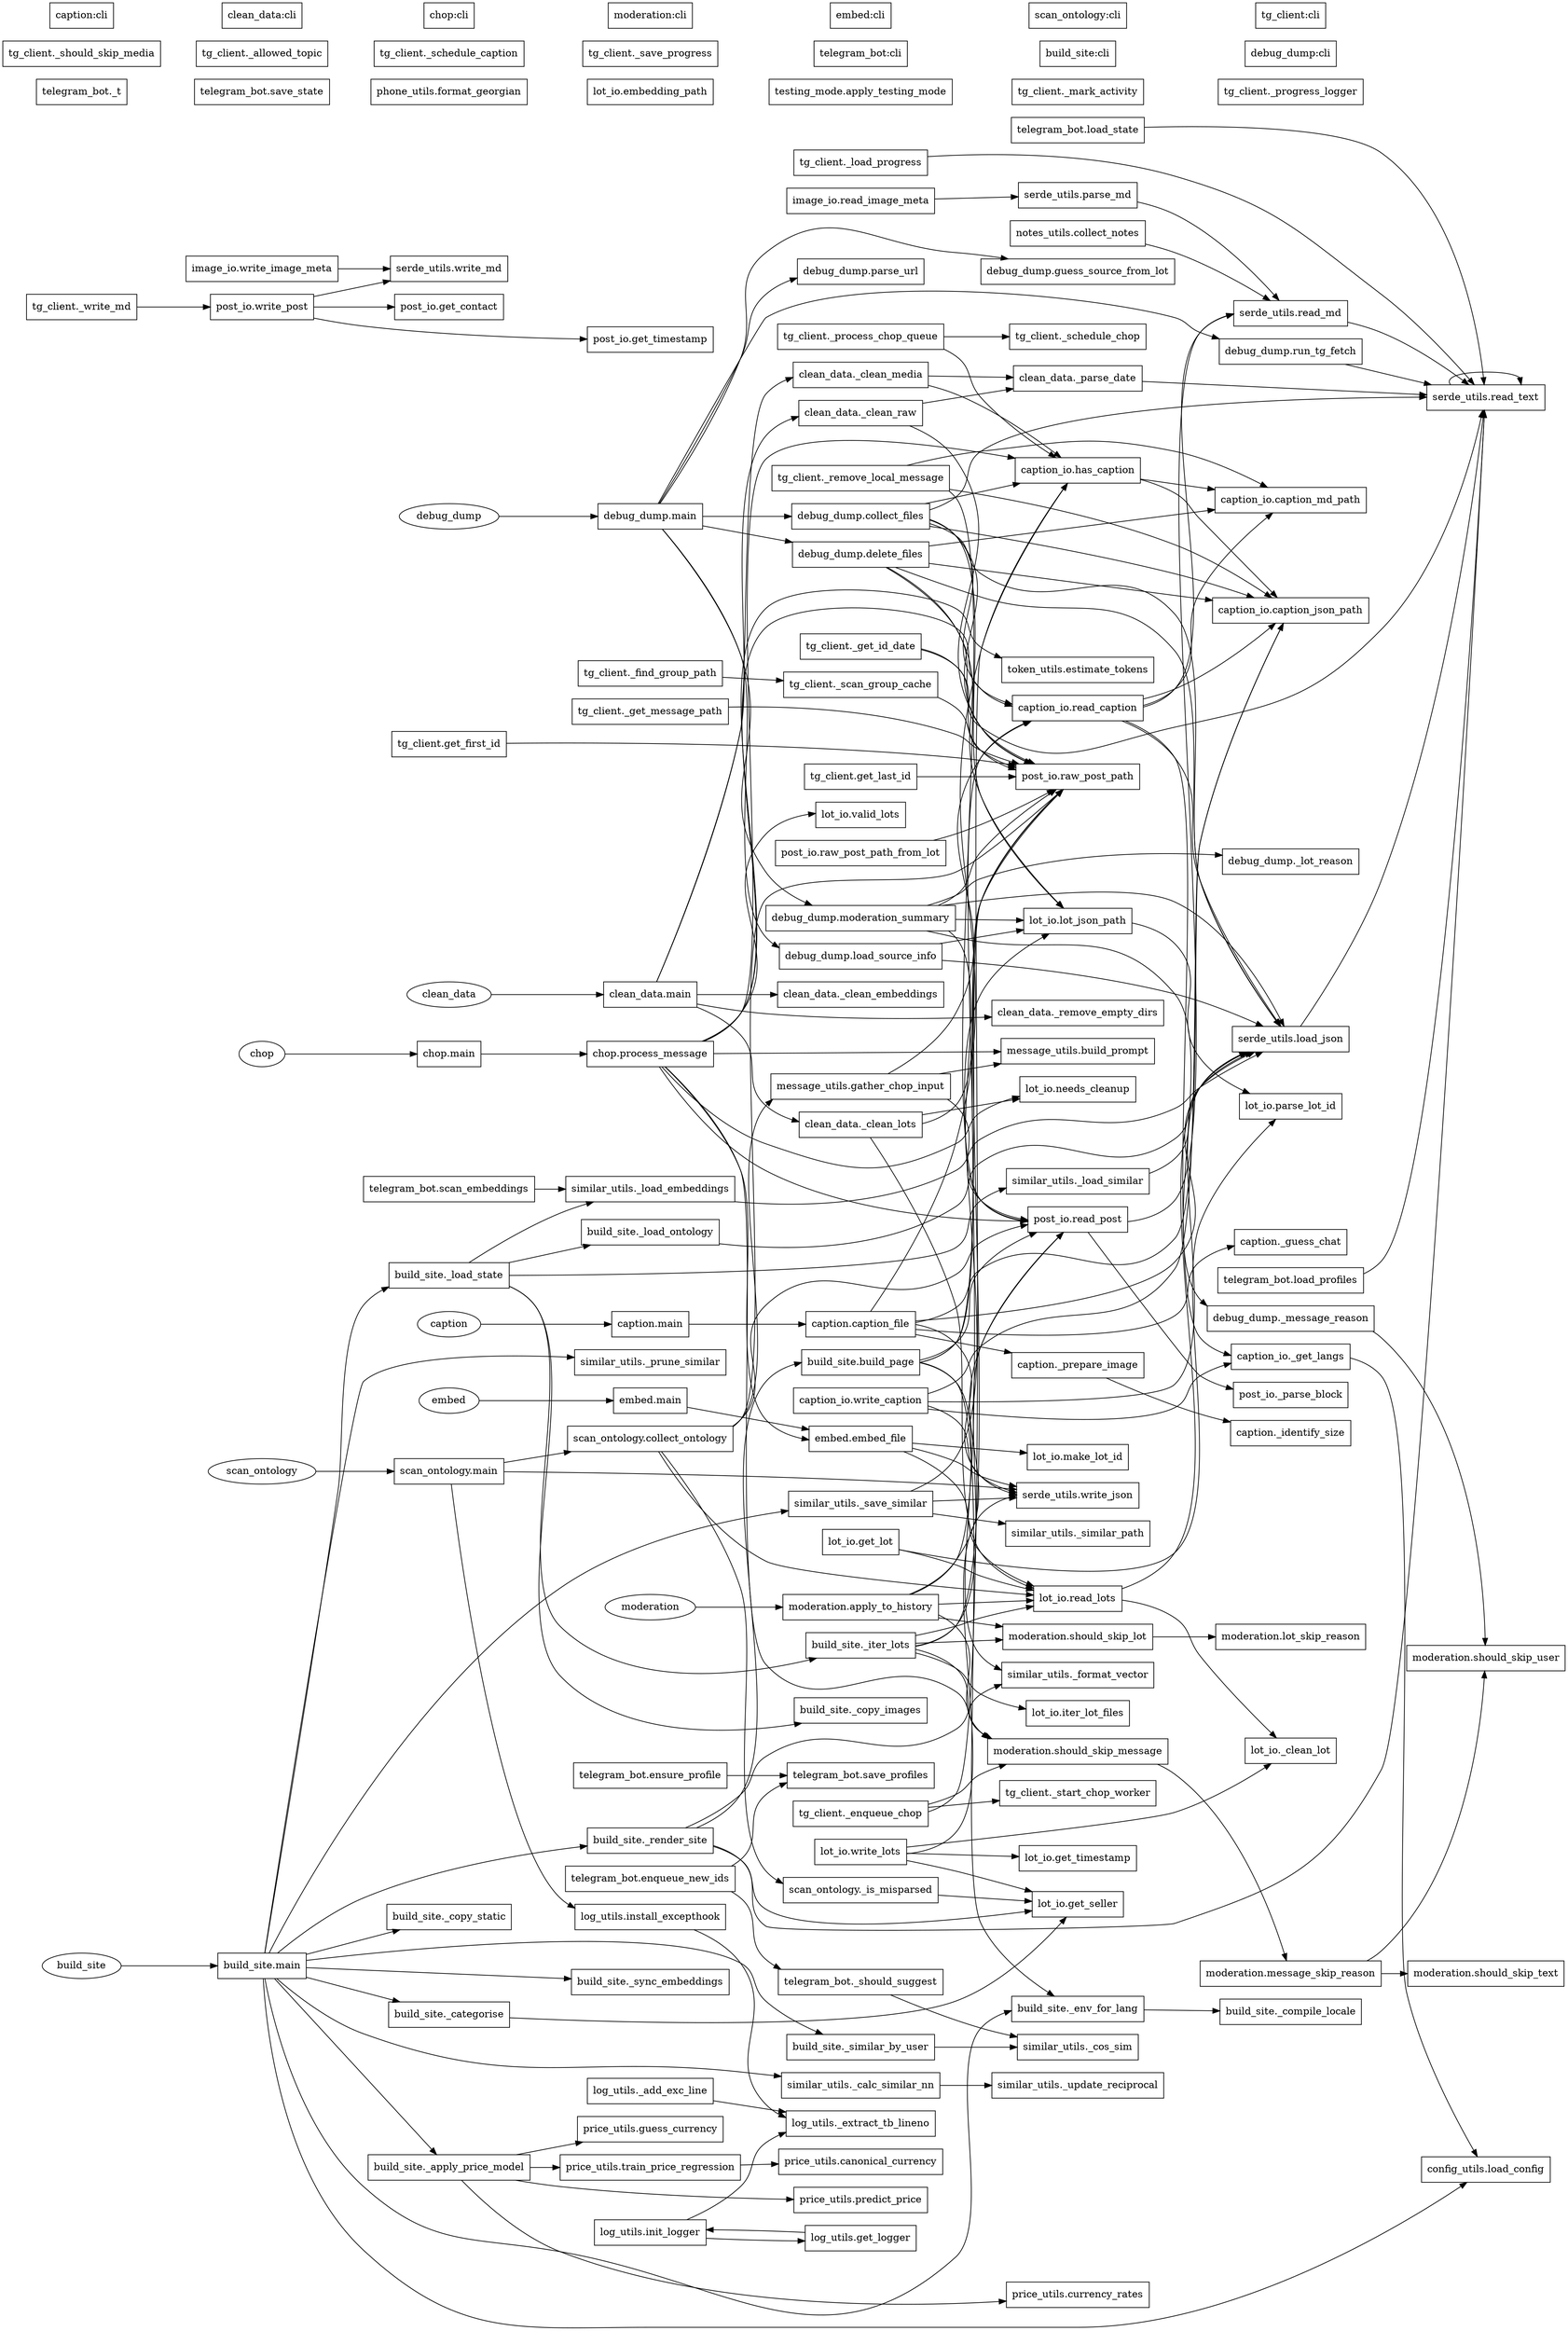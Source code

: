 digraph callgraph {
	graph [rankdir=LR];
	"post_io._parse_block"	[shape=box,
		tooltip="Return metadata dict and remaining body from ``text``."];
	"post_io.get_contact"	[shape=box,
		tooltip="Return a contact identifier from ``meta`` or ``None`` when missing."];
	"post_io.get_timestamp"	[shape=box,
		tooltip="Return ``meta['date']`` as a timezone-aware ``datetime``."];
	"post_io.read_post"	[shape=box,
		tooltip="Return metadata dictionary and body text for ``path``."];
	"post_io.read_post" -> "post_io._parse_block"	[minlen=1];
	"serde_utils.read_md"	[shape=box,
		tooltip="Alias for :func:`read_text` used for Markdown files."];
	"post_io.read_post" -> "serde_utils.read_md";
	"post_io.write_post"	[shape=box,
		tooltip="Write metadata and body as a Markdown post."];
	"post_io.write_post" -> "post_io.get_contact"	[minlen=1];
	"post_io.write_post" -> "post_io.get_timestamp"	[minlen=2];
	"serde_utils.write_md"	[shape=box,
		tooltip="Write ``text`` to ``path`` ensuring a trailing newline."];
	"post_io.write_post" -> "serde_utils.write_md";
	"post_io.raw_post_path"	[shape=box,
		tooltip="Return absolute message path for ``rel`` under ``root``."];
	"post_io.raw_post_path_from_lot"	[shape=box,
		tooltip="Return raw post path referenced by ``lot`` or ``None``."];
	"post_io.raw_post_path_from_lot" -> "post_io.raw_post_path"	[minlen=1];
	"telegram_bot._t"	[shape=box,
		tooltip="Return ``text`` translated to ``lang`` using gettext files."];
	"telegram_bot.save_state"	[shape=box];
	"telegram_bot._t" -> "telegram_bot.save_state"	[style=invis];
	"telegram_bot.ensure_profile"	[shape=box,
		tooltip="Return profile for ``uid`` creating one if needed."];
	"telegram_bot.save_profiles"	[shape=box,
		tooltip="Write ``profiles`` to disk."];
	"telegram_bot.ensure_profile" -> "telegram_bot.save_profiles"	[minlen=1];
	"telegram_bot.load_profiles"	[shape=box,
		tooltip="Populate the global ``profiles`` mapping."];
	"serde_utils.read_text"	[shape=box,
		tooltip="Return file contents as UTF-8 or empty string when missing."];
	"telegram_bot.load_profiles" -> "serde_utils.read_text"	[minlen=1];
	"telegram_bot.load_state"	[shape=box,
		tooltip="Populate ``processed_ids`` from ``STATE_PATH``."];
	"telegram_bot.load_state" -> "serde_utils.read_text"	[minlen=2];
	"phone_utils.format_georgian"	[shape=box,
		tooltip="Return ``phone`` in ``+995...`` format if possible."];
	"telegram_bot.save_state" -> "phone_utils.format_georgian"	[style=invis];
	"telegram_bot.scan_embeddings"	[shape=box,
		tooltip="Load new embeddings and return list of new lot ids."];
	"similar_utils._load_embeddings"	[shape=box,
		tooltip="Return mapping of lot id to embedding vector."];
	"telegram_bot.scan_embeddings" -> "similar_utils._load_embeddings"	[minlen=1];
	"telegram_bot._should_suggest"	[shape=box];
	"similar_utils._cos_sim"	[shape=box,
		tooltip="Return cosine similarity between two embeddings."];
	"telegram_bot._should_suggest" -> "similar_utils._cos_sim";
	"telegram_bot.enqueue_new_ids"	[shape=box];
	"telegram_bot.enqueue_new_ids" -> "telegram_bot.save_profiles";
	"telegram_bot.enqueue_new_ids" -> "telegram_bot._should_suggest"	[minlen=1];
	"build_site._load_ontology"	[shape=box];
	"serde_utils.load_json"	[shape=box,
		tooltip="Return parsed JSON or ``None`` when invalid."];
	"build_site._load_ontology" -> "serde_utils.load_json";
	"build_site._compile_locale"	[shape=box];
	"build_site._env_for_lang"	[shape=box];
	"build_site._env_for_lang" -> "build_site._compile_locale"	[minlen=1];
	"build_site._iter_lots"	[shape=box,
		tooltip="Return all lots ready for rendering."];
	"build_site._iter_lots" -> "post_io.read_post";
	"build_site._iter_lots" -> "post_io.raw_post_path";
	"moderation.should_skip_message"	[shape=box,
		tooltip="Return ``True`` when the raw Telegram message should be ignored."];
	"build_site._iter_lots" -> "moderation.should_skip_message";
	"moderation.should_skip_lot"	[shape=box,
		tooltip="Return ``True`` when the lot fails additional checks."];
	"build_site._iter_lots" -> "moderation.should_skip_lot";
	"lot_io.read_lots"	[shape=box,
		tooltip="Return a list of lots from ``path`` or ``None`` when invalid."];
	"build_site._iter_lots" -> "lot_io.read_lots";
	"lot_io.iter_lot_files"	[shape=box,
		tooltip="Return ``*.json`` files under ``root``.

When ``newest_first`` is ``True`` the result is ordered by modification
time with the most \
recently changed files first.  Both ``build_site.py`` and
``pending_embed.py`` rely on this helper so they scan the lot directory \
in
the same order."];
	"build_site._iter_lots" -> "lot_io.iter_lot_files"	[minlen=1];
	"build_site._copy_images"	[shape=box];
	"build_site._copy_static"	[shape=box,
		tooltip="Copy CSS and JS so generated pages are standalone."];
	"build_site._load_state"	[shape=box,
		tooltip="Return ontology fields, embeddings, lots and similarity cache."];
	"build_site._load_state" -> "build_site._load_ontology"	[minlen=1];
	"build_site._load_state" -> "build_site._iter_lots";
	"build_site._load_state" -> "build_site._copy_images"	[minlen=2];
	"build_site._load_state" -> "similar_utils._load_embeddings";
	"similar_utils._load_similar"	[shape=box,
		tooltip="Return cached similar lots mapping."];
	"build_site._load_state" -> "similar_utils._load_similar"	[minlen=3];
	"build_site._sync_embeddings"	[shape=box,
		tooltip="Drop lots or vectors that do not match and return cleaned data."];
	"build_site._apply_price_model"	[shape=box,
		tooltip="Predict prices in USD and guess missing currencies."];
	"price_utils.train_price_regression"	[shape=box,
		tooltip="Return ``(model, currency_map, counts)`` trained on ``lots``.

``lots`` must contain ``price`` and ``price:currency`` fields. Only \
lots with
embeddings present in ``id_to_vec`` are considered. Prices are regressed on
the logarithm scale so coefficients are interpretable \
as multiplicative
factors. ``USD`` is treated as the base currency so coefficients can be
interpreted as exchange rate multipliers. \
The returned ``counts`` dictionary
maps each currency to the number of training samples observed."];
	"build_site._apply_price_model" -> "price_utils.train_price_regression"	[minlen=1];
	"price_utils.predict_price"	[shape=box,
		tooltip="Return predicted price for ``vec`` in ``currency``.

When ``model`` is ``None`` or ``vec`` is missing, ``None`` is returned."];
	"build_site._apply_price_model" -> "price_utils.predict_price"	[minlen=2];
	"price_utils.currency_rates"	[shape=box,
		tooltip="Return estimated currency multipliers relative to the base.

The regression model learns one coefficient per currency dummy feature.  \
The
coefficient is the logarithm of the multiplier relative to USD."];
	"build_site._apply_price_model" -> "price_utils.currency_rates"	[minlen=3];
	"price_utils.guess_currency"	[shape=box,
		tooltip="Return currency with multiplier closest to ``price/pred_usd``.

``pred_usd`` is the predicted price in USD.  ``price`` is the numeric \
value
provided by the user without a currency.  The function compares the implied
multiplier ``price / pred_usd`` against the learnt \
exchange rates and picks
the closest match.  ``counts`` may be provided to ignore rarely seen
currencies when guessing.  Any currency \
with fewer than ``min_samples``
samples in the training set is skipped."];
	"build_site._apply_price_model" -> "price_utils.guess_currency"	[minlen=1];
	"build_site._similar_by_user"	[shape=box,
		tooltip="Return map of lot id to other lots from the same user."];
	"build_site._similar_by_user" -> "similar_utils._cos_sim";
	"build_site._categorise"	[shape=box,
		tooltip="Return category info and recent lot list."];
	"lot_io.get_seller"	[shape=box,
		tooltip="Return the seller identifier or ``None`` when missing."];
	"build_site._categorise" -> "lot_io.get_seller";
	"build_site._render_site"	[shape=box];
	"build_site.build_page"	[shape=box,
		tooltip="Render ``lot`` into separate HTML files for every language."];
	"build_site._render_site" -> "build_site.build_page";
	"similar_utils._format_vector"	[shape=box,
		tooltip="Return compact JSON representation for ``vec``."];
	"build_site._render_site" -> "similar_utils._format_vector";
	"build_site._render_site" -> "lot_io.get_seller";
	"build_site._render_site" -> "serde_utils.read_text";
	"build_site.build_page" -> "post_io.read_post";
	"build_site.build_page" -> "post_io.raw_post_path";
	"build_site.build_page" -> "build_site._env_for_lang";
	"caption_io.read_caption"	[shape=box,
		tooltip="Return caption for ``image`` in ``lang`` or empty string when missing."];
	"build_site.build_page" -> "caption_io.read_caption";
	"build_site.build_page" -> "similar_utils._format_vector";
	"build_site.main"	[shape=box];
	"build_site.main" -> "build_site._env_for_lang";
	"build_site.main" -> "build_site._copy_static"	[minlen=1];
	"build_site.main" -> "build_site._load_state";
	"build_site.main" -> "build_site._sync_embeddings"	[minlen=2];
	"build_site.main" -> "build_site._apply_price_model";
	"build_site.main" -> "build_site._similar_by_user"	[minlen=3];
	"build_site.main" -> "build_site._categorise"	[minlen=1];
	"build_site.main" -> "build_site._render_site";
	"similar_utils._save_similar"	[shape=box,
		tooltip="Write ``sim_map`` to ``SIMILAR_DIR`` mirroring ``LOTS_DIR`` layout."];
	"build_site.main" -> "similar_utils._save_similar";
	"similar_utils._prune_similar"	[shape=box,
		tooltip="Drop cache entries referring to ids not in ``valid_ids``."];
	"build_site.main" -> "similar_utils._prune_similar"	[minlen=2];
	"similar_utils._calc_similar_nn"	[shape=box,
		tooltip="Fill ``sim_map`` for ``new_ids`` using a nearest neighbour search.

``vec_ids`` lists all lots that have an embedding.  ``new_ids`` \
is a subset
for which we still need recommendations.  We gather vectors for
``vec_ids`` and use ``NearestNeighbors`` from scikit-learn \
to find the
closest items.  Embeddings of lots without a vector are skipped."];
	"build_site.main" -> "similar_utils._calc_similar_nn"	[minlen=3];
	"config_utils.load_config"	[shape=box,
		tooltip="Return the ``config`` module or exit with a helpful message.

When running the scripts directly from ``src/`` the repository root \
isn't on
``sys.path`` and ``config.py`` can't be imported.  Try adding the parent
directory before failing so the configuration \
can live alongside
``config.example.py`` in the project root."];
	"build_site.main" -> "config_utils.load_config";
	"debug_dump.parse_url"	[shape=box,
		tooltip="Return ``(lot_id, lang)`` extracted from ``url``."];
	"debug_dump.guess_source_from_lot"	[shape=box,
		tooltip="Guess ``(chat, message_id)`` directly from ``lot_id``."];
	"debug_dump.load_source_info"	[shape=box,
		tooltip="Return ``(chat, message_id)`` for ``lot_id`` if available."];
	"lot_io.lot_json_path"	[shape=box,
		tooltip="Return full JSON path for ``lot_id`` given ``root`` directory."];
	"debug_dump.load_source_info" -> "lot_io.lot_json_path";
	"debug_dump.load_source_info" -> "serde_utils.load_json";
	"debug_dump.run_tg_fetch"	[shape=box,
		tooltip="Run ``tg_client.py --fetch`` and return combined logs."];
	"debug_dump.run_tg_fetch" -> "serde_utils.read_text";
	"debug_dump.collect_files"	[shape=box,
		tooltip="Return ``[(name, content), ...]`` for files related to ``lot_id``."];
	"debug_dump.collect_files" -> "post_io.raw_post_path";
	"caption_io.caption_json_path"	[shape=box,
		tooltip="Return new-style caption path for ``image``."];
	"debug_dump.collect_files" -> "caption_io.caption_json_path";
	"caption_io.has_caption"	[shape=box,
		tooltip="Return ``True`` when any caption exists for ``image``."];
	"debug_dump.collect_files" -> "caption_io.has_caption";
	"debug_dump.collect_files" -> "caption_io.read_caption";
	"debug_dump.collect_files" -> "lot_io.lot_json_path";
	"debug_dump.collect_files" -> "serde_utils.read_text";
	"debug_dump.collect_files" -> "serde_utils.load_json";
	"debug_dump.delete_files"	[shape=box,
		tooltip="Remove files related to ``lot_id`` from the filesystem."];
	"debug_dump.delete_files" -> "post_io.raw_post_path";
	"debug_dump.delete_files" -> "caption_io.caption_json_path";
	"caption_io.caption_md_path"	[shape=box,
		tooltip="Return legacy Markdown caption path for ``image``."];
	"debug_dump.delete_files" -> "caption_io.caption_md_path";
	"debug_dump.delete_files" -> "lot_io.lot_json_path";
	"debug_dump.delete_files" -> "serde_utils.load_json";
	"debug_dump._message_reason"	[shape=box,
		tooltip="Return explanation why a message would be skipped."];
	"moderation.should_skip_user"	[shape=box,
		tooltip="Return ``True`` if ``username`` is blacklisted."];
	"debug_dump._message_reason" -> "moderation.should_skip_user";
	"debug_dump._lot_reason"	[shape=box,
		tooltip="Return explanation why ``lot`` would be skipped."];
	"debug_dump.moderation_summary"	[shape=box,
		tooltip="Return a multi-line summary of moderation checks for ``lot_id``."];
	"debug_dump.moderation_summary" -> "post_io.read_post";
	"debug_dump.moderation_summary" -> "post_io.raw_post_path";
	"debug_dump.moderation_summary" -> "debug_dump._message_reason"	[minlen=1];
	"debug_dump.moderation_summary" -> "debug_dump._lot_reason"	[minlen=2];
	"debug_dump.moderation_summary" -> "lot_io.lot_json_path";
	"debug_dump.moderation_summary" -> "serde_utils.load_json";
	"debug_dump.main"	[shape=box];
	"debug_dump.main" -> "debug_dump.parse_url"	[minlen=1];
	"debug_dump.main" -> "debug_dump.guess_source_from_lot"	[minlen=2];
	"debug_dump.main" -> "debug_dump.load_source_info";
	"debug_dump.main" -> "debug_dump.run_tg_fetch"	[minlen=3];
	"debug_dump.main" -> "debug_dump.collect_files";
	"debug_dump.main" -> "debug_dump.delete_files";
	"debug_dump.main" -> "debug_dump.moderation_summary";
	"caption_io._get_langs"	[shape=box,
		tooltip="Return configured languages, caching the result."];
	"caption_io._get_langs" -> "config_utils.load_config";
	"caption_io.has_caption" -> "caption_io.caption_json_path";
	"caption_io.has_caption" -> "caption_io.caption_md_path";
	"caption_io.read_caption" -> "caption_io._get_langs";
	"caption_io.read_caption" -> "caption_io.caption_json_path";
	"caption_io.read_caption" -> "caption_io.caption_md_path";
	"caption_io.read_caption" -> "serde_utils.read_md";
	"caption_io.read_caption" -> "serde_utils.load_json";
	"caption_io.write_caption"	[shape=box,
		tooltip="Write ``text`` as ``lang`` caption for ``image``."];
	"caption_io.write_caption" -> "caption_io._get_langs";
	"caption_io.write_caption" -> "caption_io.caption_json_path";
	"caption_io.write_caption" -> "serde_utils.load_json";
	"serde_utils.write_json"	[shape=box,
		tooltip="Serialise ``data`` to ``path`` with standard options."];
	"caption_io.write_caption" -> "serde_utils.write_json";
	"notes_utils.collect_notes"	[shape=box,
		tooltip="Return combined notes if ``notes/`` exists."];
	"notes_utils.collect_notes" -> "serde_utils.read_md"	[minlen=1];
	"message_utils.build_prompt"	[shape=box,
		tooltip="Return prompt combining message text with captioned file names."];
	"message_utils.gather_chop_input"	[shape=box,
		tooltip="Return the exact text fed to the lot parser for ``msg_path``."];
	"message_utils.gather_chop_input" -> "post_io.read_post";
	"message_utils.gather_chop_input" -> "caption_io.read_caption";
	"message_utils.gather_chop_input" -> "message_utils.build_prompt";
	"similar_utils._load_embeddings" -> "serde_utils.load_json";
	"similar_utils._similar_path"	[shape=box,
		tooltip="Return cache file path for ``lot_path`` under ``SIMILAR_DIR``."];
	"similar_utils._load_similar" -> "serde_utils.load_json";
	"similar_utils._save_similar" -> "similar_utils._similar_path"	[minlen=1];
	"similar_utils._save_similar" -> "lot_io.lot_json_path";
	"similar_utils._save_similar" -> "serde_utils.write_json";
	"similar_utils._update_reciprocal"	[shape=box,
		tooltip="Insert ``lot_id`` into caches of lots listed in ``sims`` if closer."];
	"similar_utils._calc_similar_nn" -> "similar_utils._update_reciprocal"	[minlen=1];
	"caption._identify_size"	[shape=box,
		tooltip="Return ``(width, height)`` for ``path`` using ImageMagick."];
	"caption._prepare_image"	[shape=box,
		tooltip="Resize ``path`` and return the processed JPEG bytes."];
	"caption._prepare_image" -> "caption._identify_size"	[minlen=1];
	"caption._guess_chat"	[shape=box,
		tooltip="Return chat name for ``path`` relative to ``MEDIA_DIR``."];
	"caption.caption_file"	[shape=box,
		tooltip="Caption ``path`` with GPT-4o and save ``.caption.json`` beside it."];
	"caption.caption_file" -> "caption_io.caption_json_path";
	"caption.caption_file" -> "caption_io.has_caption";
	"caption.caption_file" -> "caption._prepare_image"	[minlen=1];
	"caption.caption_file" -> "caption._guess_chat"	[minlen=2];
	"caption.caption_file" -> "serde_utils.load_json";
	"caption.caption_file" -> "serde_utils.write_json";
	"caption.main"	[shape=box];
	"caption.main" -> "caption.caption_file";
	"lot_io.embedding_path"	[shape=box,
		tooltip="Return embedding file path for ``lot_path``."];
	"phone_utils.format_georgian" -> "lot_io.embedding_path"	[style=invis];
	"clean_data._parse_date"	[shape=box,
		tooltip="Return the ``date`` field from a markdown file if present."];
	"clean_data._parse_date" -> "serde_utils.read_text";
	"clean_data._clean_raw"	[shape=box];
	"clean_data._clean_raw" -> "post_io.raw_post_path";
	"clean_data._clean_raw" -> "clean_data._parse_date";
	"clean_data._clean_media"	[shape=box];
	"clean_data._clean_media" -> "caption_io.has_caption";
	"clean_data._clean_media" -> "clean_data._parse_date";
	"clean_data._clean_lots"	[shape=box];
	"clean_data._clean_lots" -> "post_io.raw_post_path";
	"lot_io.needs_cleanup"	[shape=box,
		tooltip="Return ``True`` when ``clean_data`` would drop ``lots``."];
	"clean_data._clean_lots" -> "lot_io.needs_cleanup";
	"clean_data._clean_lots" -> "lot_io.read_lots";
	"clean_data._clean_embeddings"	[shape=box,
		tooltip="Delete embedding files when the matching lot JSON is absent."];
	"clean_data._remove_empty_dirs"	[shape=box,
		tooltip="Recursively remove empty folders under ``root``."];
	"clean_data.main"	[shape=box];
	"clean_data.main" -> "clean_data._clean_raw";
	"clean_data.main" -> "clean_data._clean_media";
	"clean_data.main" -> "clean_data._clean_lots";
	"clean_data.main" -> "clean_data._clean_embeddings"	[minlen=1];
	"clean_data.main" -> "clean_data._remove_empty_dirs"	[minlen=2];
	"chop.process_message"	[shape=box];
	"chop.process_message" -> "post_io.read_post";
	"chop.process_message" -> "caption_io.has_caption";
	"chop.process_message" -> "caption_io.read_caption";
	"chop.process_message" -> "message_utils.build_prompt";
	"chop.process_message" -> "moderation.should_skip_message";
	"lot_io.valid_lots"	[shape=box,
		tooltip="Return ``True`` when every lot contains the required translations."];
	"chop.process_message" -> "lot_io.valid_lots"	[minlen=1];
	"chop.process_message" -> "lot_io.needs_cleanup";
	"embed.embed_file"	[shape=box,
		tooltip="Embed ``path`` and write the result beside it under ``EMBED_DIR``."];
	"chop.process_message" -> "embed.embed_file";
	"token_utils.estimate_tokens"	[shape=box,
		tooltip="Return a naive token count approximation."];
	"chop.process_message" -> "token_utils.estimate_tokens"	[minlen=2];
	"chop.main"	[shape=box,
		tooltip="Process a single message file passed on the command line."];
	"chop.main" -> "chop.process_message";
	"moderation.should_skip_text"	[shape=box,
		tooltip="Return ``True`` if ``text`` contains banned phrases."];
	"moderation.message_skip_reason"	[shape=box,
		tooltip="Return the moderation reason for ``meta`` and ``text`` or ``None``."];
	"moderation.message_skip_reason" -> "moderation.should_skip_text"	[minlen=1];
	"moderation.message_skip_reason" -> "moderation.should_skip_user";
	"moderation.should_skip_message" -> "moderation.message_skip_reason";
	"moderation.lot_skip_reason"	[shape=box,
		tooltip="Return the moderation reason for ``lot`` or ``None``."];
	"moderation.should_skip_lot" -> "moderation.lot_skip_reason"	[minlen=1];
	"moderation.apply_to_history"	[shape=box,
		tooltip="Remove processed lots now failing moderation."];
	"moderation.apply_to_history" -> "post_io.read_post";
	"moderation.apply_to_history" -> "post_io.raw_post_path";
	"moderation.apply_to_history" -> "moderation.should_skip_message";
	"moderation.apply_to_history" -> "moderation.should_skip_lot";
	"moderation.apply_to_history" -> "lot_io.read_lots";
	"lot_io._clean_lot"	[shape=box,
		tooltip="Return ``lot`` without empty or null fields."];
	"lot_io.get_timestamp"	[shape=box,
		tooltip="Return ``lot['timestamp']`` as a timezone-aware ``datetime``."];
	"lot_io.read_lots" -> "lot_io._clean_lot";
	"lot_io.read_lots" -> "serde_utils.load_json";
	"lot_io.write_lots"	[shape=box,
		tooltip="Write lots to ``path`` using consistent JSON formatting."];
	"lot_io.write_lots" -> "lot_io._clean_lot";
	"lot_io.write_lots" -> "lot_io.get_seller";
	"lot_io.write_lots" -> "lot_io.get_timestamp"	[minlen=1];
	"lot_io.write_lots" -> "serde_utils.write_json";
	"lot_io.make_lot_id"	[shape=box,
		tooltip="Return lot id string for ``rel`` and ``index``.

``rel`` is the JSON file path relative to the ``data/lots`` directory
without the ``\
.json`` suffix."];
	"lot_io.parse_lot_id"	[shape=box,
		tooltip="Return ``(relative_path, index)`` extracted from ``lot_id``."];
	"lot_io.lot_json_path" -> "lot_io.parse_lot_id";
	"testing_mode.apply_testing_mode"	[shape=box];
	"lot_io.embedding_path" -> "testing_mode.apply_testing_mode"	[style=invis];
	"lot_io.get_lot"	[shape=box,
		tooltip="Return the lot identified by ``lot_id`` or ``None`` when missing."];
	"lot_io.get_lot" -> "lot_io.read_lots";
	"lot_io.get_lot" -> "lot_io.parse_lot_id";
	"embed.embed_file" -> "lot_io.read_lots";
	"embed.embed_file" -> "lot_io.make_lot_id"	[minlen=1];
	"embed.embed_file" -> "serde_utils.write_json";
	"embed.main"	[shape=box,
		tooltip="Embed the file given on the command line."];
	"embed.main" -> "embed.embed_file";
	"price_utils.canonical_currency"	[shape=box,
		tooltip="Return canonical currency code or ``None`` when unknown."];
	"price_utils.train_price_regression" -> "price_utils.canonical_currency"	[minlen=1];
	"image_io.read_image_meta"	[shape=box,
		tooltip="Return metadata from ``path.with_suffix('.md')``."];
	"serde_utils.parse_md"	[shape=box,
		tooltip="Return metadata dictionary and body text from ``path``."];
	"image_io.read_image_meta" -> "serde_utils.parse_md"	[minlen=1];
	"image_io.write_image_meta"	[shape=box,
		tooltip="Write ``meta`` to ``path.with_suffix('.md')``."];
	"image_io.write_image_meta" -> "serde_utils.write_md"	[minlen=1];
	"tg_client._mark_activity"	[shape=box,
		tooltip="Update ``_last_event`` to the current time."];
	"testing_mode.apply_testing_mode" -> "tg_client._mark_activity"	[style=invis];
	"scan_ontology._is_misparsed"	[shape=box,
		tooltip="Return ``True`` for obviously invalid lots or source posts."];
	"scan_ontology._is_misparsed" -> "lot_io.get_seller";
	"scan_ontology.collect_ontology"	[shape=box,
		tooltip="Return counts per field, value counters, misparsed lots and broken metadata."];
	"scan_ontology.collect_ontology" -> "post_io.read_post";
	"scan_ontology.collect_ontology" -> "post_io.raw_post_path";
	"scan_ontology.collect_ontology" -> "message_utils.gather_chop_input";
	"scan_ontology.collect_ontology" -> "lot_io.read_lots";
	"scan_ontology.collect_ontology" -> "scan_ontology._is_misparsed"	[minlen=1];
	"scan_ontology.main"	[shape=box];
	"scan_ontology.main" -> "scan_ontology.collect_ontology";
	"scan_ontology.main" -> "serde_utils.write_json";
	"log_utils.install_excepthook"	[shape=box,
		tooltip="Redirect uncaught exceptions to ``logger.exception``."];
	"scan_ontology.main" -> "log_utils.install_excepthook"	[minlen=1];
	"serde_utils.read_text" -> "serde_utils.read_text";
	"serde_utils.read_md" -> "serde_utils.read_text";
	"serde_utils.parse_md" -> "serde_utils.read_md";
	"serde_utils.load_json" -> "serde_utils.read_text";
	"tg_client._progress_logger"	[shape=box,
		tooltip="Return a progress callback that logs received bytes."];
	"tg_client._mark_activity" -> "tg_client._progress_logger"	[style=invis];
	"tg_client._write_md"	[shape=box,
		tooltip="Helper to store a raw post in Markdown format."];
	"tg_client._write_md" -> "post_io.write_post"	[minlen=1];
	"tg_client._scan_group_cache"	[shape=box,
		tooltip="Build group_id -> Path mapping for ``chat`` quickly."];
	"tg_client._scan_group_cache" -> "post_io.raw_post_path";
	"tg_client._find_group_path"	[shape=box,
		tooltip="Return stored message path for ``group_id`` if known."];
	"tg_client._find_group_path" -> "tg_client._scan_group_cache"	[minlen=1];
	"tg_client._get_message_path"	[shape=box,
		tooltip="Return path of stored message ``msg_id`` in ``chat`` if any."];
	"tg_client._get_message_path" -> "post_io.raw_post_path"	[minlen=2];
	"tg_client._should_skip_media"	[shape=box,
		tooltip="Return reason string if ``msg`` media should be skipped."];
	"tg_client._allowed_topic"	[shape=box,
		tooltip="Return ``True`` if ``msg`` belongs to an allowed forum topic."];
	"tg_client._should_skip_media" -> "tg_client._allowed_topic"	[style=invis];
	"tg_client._schedule_caption"	[shape=box,
		tooltip="Run captioning in a separate process so downloads continue."];
	"tg_client._allowed_topic" -> "tg_client._schedule_caption"	[style=invis];
	"tg_client._save_progress"	[shape=box,
		tooltip="Persist resume timestamp for ``chat`` to ``STATE_DIR``."];
	"tg_client._schedule_caption" -> "tg_client._save_progress"	[style=invis];
	"tg_client._schedule_chop"	[shape=box,
		tooltip="Run lot extraction in a separate process."];
	"tg_client._enqueue_chop"	[shape=box,
		tooltip="Queue ``path`` for chopping once captions are available."];
	"tg_client._enqueue_chop" -> "caption_io.has_caption";
	"tg_client._enqueue_chop" -> "moderation.should_skip_message";
	"tg_client._start_chop_worker"	[shape=box,
		tooltip="Ensure the chop queue worker task is running."];
	"tg_client._enqueue_chop" -> "tg_client._start_chop_worker"	[minlen=1];
	"tg_client._process_chop_queue"	[shape=box,
		tooltip="Check queued posts and chop cooled down ones."];
	"tg_client._process_chop_queue" -> "caption_io.has_caption";
	"tg_client._process_chop_queue" -> "tg_client._schedule_chop"	[minlen=1];
	"tg_client._get_id_date"	[shape=box,
		tooltip="Return the stored date for ``msg_id`` in ``chat`` if available."];
	"tg_client._get_id_date" -> "post_io.raw_post_path";
	"tg_client._get_id_date" -> "serde_utils.read_text";
	"tg_client._load_progress"	[shape=box,
		tooltip="Return saved resume timestamp for ``chat`` if available."];
	"tg_client._load_progress" -> "serde_utils.read_text"	[minlen=3];
	"telegram_bot:cli"	[shape=box,
		tooltip="Command line entrypoint"];
	"tg_client._save_progress" -> "telegram_bot:cli"	[style=invis];
	"tg_client.get_first_id"	[shape=box,
		tooltip="Return the smallest saved message id for ``chat``."];
	"tg_client.get_first_id" -> "post_io.raw_post_path"	[minlen=3];
	"tg_client.get_last_id"	[shape=box,
		tooltip="Return the highest saved message id for ``chat``."];
	"tg_client.get_last_id" -> "post_io.raw_post_path"	[minlen=1];
	"tg_client._remove_local_message"	[shape=box,
		tooltip="Delete ``path`` and related media if the post no longer exists."];
	"tg_client._remove_local_message" -> "post_io.read_post";
	"tg_client._remove_local_message" -> "caption_io.caption_json_path";
	"tg_client._remove_local_message" -> "caption_io.caption_md_path";
	"log_utils._extract_tb_lineno"	[shape=box,
		tooltip="Return the last line number from a traceback."];
	"log_utils._add_exc_line"	[shape=box,
		tooltip="Attach ``line`` from traceback to structured log events."];
	"log_utils._add_exc_line" -> "log_utils._extract_tb_lineno"	[minlen=1];
	"log_utils.init_logger"	[shape=box,
		tooltip="Initialize logger writing to ``LOGFILE``.

``LOG_LEVEL`` may be set in ``config.py`` or via an environment
variable.  The level \
accepts ``DEBUG``, ``INFO`` or ``ERROR`` and
defaults to ``INFO``.  The function falls back to the standard
``logging`` module if ``\
structlog`` isn't available so the scripts
can still run in minimal environments."];
	"log_utils.init_logger" -> "log_utils._extract_tb_lineno";
	"log_utils.get_logger"	[shape=box,
		tooltip="Return the singleton logger instance."];
	"log_utils.init_logger" -> "log_utils.get_logger"	[minlen=1];
	"log_utils.get_logger" -> "log_utils.init_logger";
	"log_utils.install_excepthook" -> "log_utils._extract_tb_lineno";
	"build_site:cli"	[shape=box,
		tooltip="Command line entrypoint"];
	"telegram_bot:cli" -> "build_site:cli"	[style=invis];
	"debug_dump:cli"	[shape=box,
		tooltip="Command line entrypoint"];
	"build_site:cli" -> "debug_dump:cli"	[style=invis];
	"caption:cli"	[shape=box,
		tooltip="Command line entrypoint"];
	"clean_data:cli"	[shape=box,
		tooltip="Command line entrypoint"];
	"caption:cli" -> "clean_data:cli"	[style=invis];
	"chop:cli"	[shape=box,
		tooltip="Command line entrypoint"];
	"clean_data:cli" -> "chop:cli"	[style=invis];
	"moderation:cli"	[shape=box,
		tooltip="Command line entrypoint"];
	"chop:cli" -> "moderation:cli"	[style=invis];
	"embed:cli"	[shape=box,
		tooltip="Command line entrypoint"];
	"moderation:cli" -> "embed:cli"	[style=invis];
	"scan_ontology:cli"	[shape=box,
		tooltip="Command line entrypoint"];
	"embed:cli" -> "scan_ontology:cli"	[style=invis];
	"tg_client:cli"	[shape=box,
		tooltip="Command line entrypoint"];
	"scan_ontology:cli" -> "tg_client:cli"	[style=invis];
	build_site:cli -> "build_site.main"	[minlen=1];
	caption:cli -> "caption.main"	[minlen=1];
	chop:cli -> "chop.main"	[minlen=1];
	clean_data:cli -> "clean_data.main"	[minlen=1];
	debug_dump:cli -> "debug_dump.main"	[minlen=1];
	embed:cli -> "embed.main"	[minlen=1];
	moderation:cli -> "moderation.apply_to_history"	[minlen=1];
	scan_ontology:cli -> "scan_ontology.main"	[minlen=1];
}
